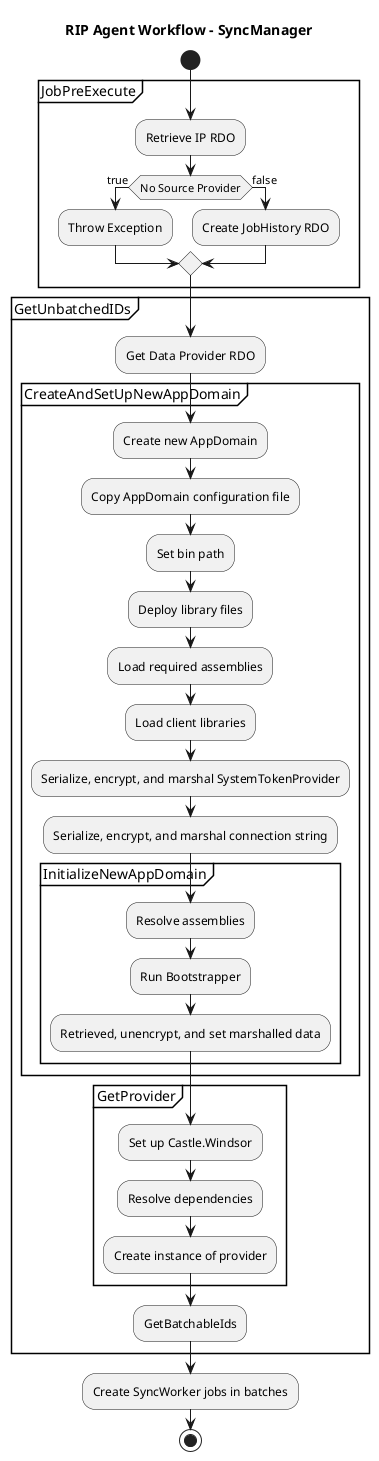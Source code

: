 @startuml

title RIP Agent Workflow - SyncManager


start

partition JobPreExecute {
    :Retrieve IP RDO;
    if (No Source Provider) then (true)
        :Throw Exception;
    else (false)
        :Create JobHistory RDO;
    endif
}

partition GetUnbatchedIDs {
    :Get Data Provider RDO;
    partition CreateAndSetUpNewAppDomain {
        :Create new AppDomain;
        :Copy AppDomain configuration file;
        :Set bin path;
        :Deploy library files;
        :Load required assemblies;
        :Load client libraries;
        :Serialize, encrypt, and marshal SystemTokenProvider;
        :Serialize, encrypt, and marshal connection string;
        partition InitializeNewAppDomain {
            :Resolve assemblies;
            :Run Bootstrapper;
            :Retrieved, unencrypt, and set marshalled data;
        }
    }
    partition GetProvider {
        :Set up Castle.Windsor;
        :Resolve dependencies;
        :Create instance of provider;
    }
    :GetBatchableIds;
}

:Create SyncWorker jobs in batches;

stop

@enduml